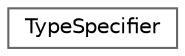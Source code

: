 digraph "Graphical Class Hierarchy"
{
 // INTERACTIVE_SVG=YES
 // LATEX_PDF_SIZE
  bgcolor="transparent";
  edge [fontname=Helvetica,fontsize=10,labelfontname=Helvetica,labelfontsize=10];
  node [fontname=Helvetica,fontsize=10,shape=box,height=0.2,width=0.4];
  rankdir="LR";
  Node0 [id="Node000000",label="TypeSpecifier",height=0.2,width=0.4,color="grey40", fillcolor="white", style="filled",URL="$d7/dc8/class_type_specifier.html",tooltip="Wrapper class for a number of boolean properties."];
}

